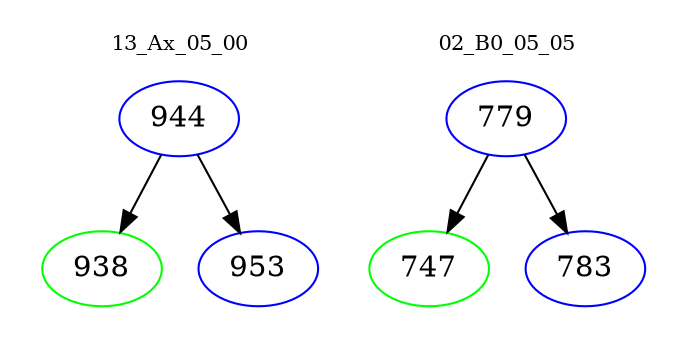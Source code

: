 digraph{
subgraph cluster_0 {
color = white
label = "13_Ax_05_00";
fontsize=10;
T0_944 [label="944", color="blue"]
T0_944 -> T0_938 [color="black"]
T0_938 [label="938", color="green"]
T0_944 -> T0_953 [color="black"]
T0_953 [label="953", color="blue"]
}
subgraph cluster_1 {
color = white
label = "02_B0_05_05";
fontsize=10;
T1_779 [label="779", color="blue"]
T1_779 -> T1_747 [color="black"]
T1_747 [label="747", color="green"]
T1_779 -> T1_783 [color="black"]
T1_783 [label="783", color="blue"]
}
}
